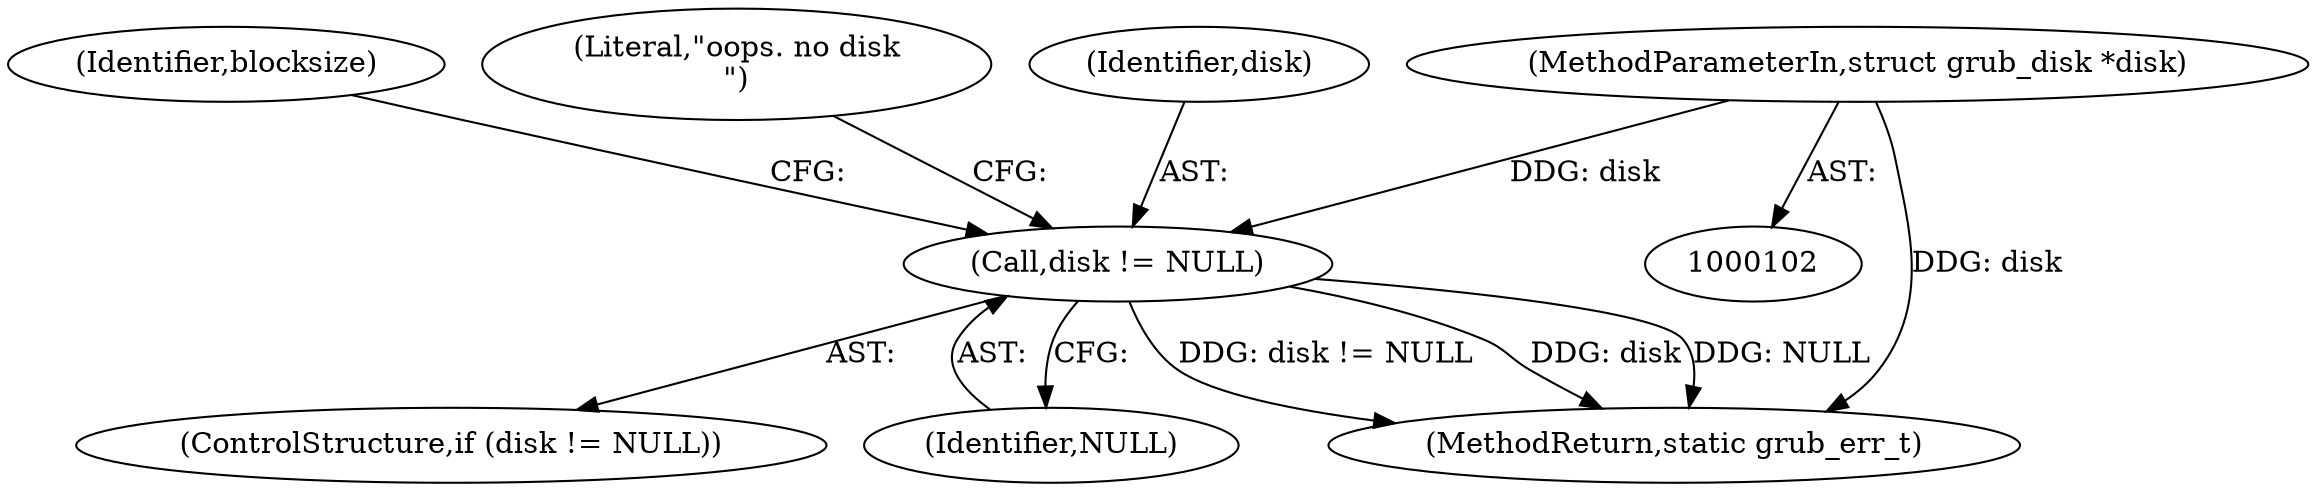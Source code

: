digraph "1_radare2_65000a7fd9eea62359e6d6714f17b94a99a82edd_4@pointer" {
"1000109" [label="(Call,disk != NULL)"];
"1000103" [label="(MethodParameterIn,struct grub_disk *disk)"];
"1000109" [label="(Call,disk != NULL)"];
"1000111" [label="(Identifier,NULL)"];
"1000115" [label="(Identifier,blocksize)"];
"1000108" [label="(ControlStructure,if (disk != NULL))"];
"1000103" [label="(MethodParameterIn,struct grub_disk *disk)"];
"1000155" [label="(Literal,\"oops. no disk\n\")"];
"1000158" [label="(MethodReturn,static grub_err_t)"];
"1000110" [label="(Identifier,disk)"];
"1000109" -> "1000108"  [label="AST: "];
"1000109" -> "1000111"  [label="CFG: "];
"1000110" -> "1000109"  [label="AST: "];
"1000111" -> "1000109"  [label="AST: "];
"1000115" -> "1000109"  [label="CFG: "];
"1000155" -> "1000109"  [label="CFG: "];
"1000109" -> "1000158"  [label="DDG: disk"];
"1000109" -> "1000158"  [label="DDG: NULL"];
"1000109" -> "1000158"  [label="DDG: disk != NULL"];
"1000103" -> "1000109"  [label="DDG: disk"];
"1000103" -> "1000102"  [label="AST: "];
"1000103" -> "1000158"  [label="DDG: disk"];
}

